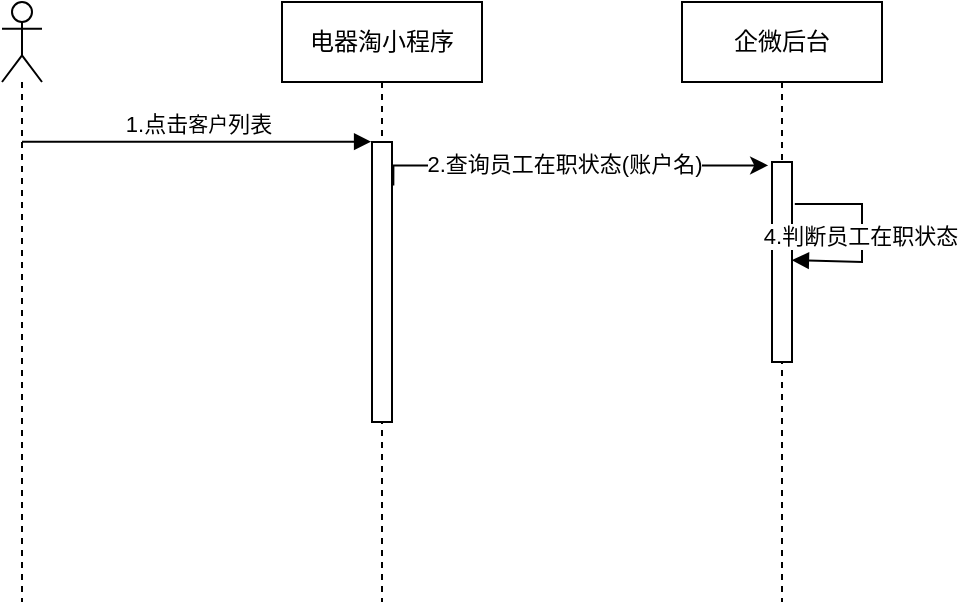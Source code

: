 <mxfile version="16.4.2" type="github">
  <diagram id="HNzaIMFUExI_mXiagAkN" name="第 1 页">
    <mxGraphModel dx="757" dy="550" grid="1" gridSize="10" guides="1" tooltips="1" connect="1" arrows="1" fold="1" page="1" pageScale="1" pageWidth="827" pageHeight="1169" math="0" shadow="0">
      <root>
        <mxCell id="0" />
        <mxCell id="1" parent="0" />
        <mxCell id="PaaChemKfkDf0DEPFf0G-5" value="电器淘小程序" style="shape=umlLifeline;perimeter=lifelinePerimeter;whiteSpace=wrap;html=1;container=1;collapsible=0;recursiveResize=0;outlineConnect=0;" vertex="1" parent="1">
          <mxGeometry x="210" y="120" width="100" height="300" as="geometry" />
        </mxCell>
        <mxCell id="PaaChemKfkDf0DEPFf0G-12" value="" style="html=1;points=[];perimeter=orthogonalPerimeter;" vertex="1" parent="PaaChemKfkDf0DEPFf0G-5">
          <mxGeometry x="45" y="70" width="10" height="140" as="geometry" />
        </mxCell>
        <mxCell id="PaaChemKfkDf0DEPFf0G-10" value="企微后台" style="shape=umlLifeline;perimeter=lifelinePerimeter;whiteSpace=wrap;html=1;container=1;collapsible=0;recursiveResize=0;outlineConnect=0;" vertex="1" parent="1">
          <mxGeometry x="410" y="120" width="100" height="300" as="geometry" />
        </mxCell>
        <mxCell id="PaaChemKfkDf0DEPFf0G-13" value="" style="html=1;points=[];perimeter=orthogonalPerimeter;" vertex="1" parent="PaaChemKfkDf0DEPFf0G-10">
          <mxGeometry x="45" y="80" width="10" height="100" as="geometry" />
        </mxCell>
        <mxCell id="PaaChemKfkDf0DEPFf0G-49" value="" style="html=1;verticalAlign=bottom;endArrow=block;rounded=0;exitX=1.141;exitY=0.21;exitDx=0;exitDy=0;exitPerimeter=0;entryX=0.993;entryY=0.491;entryDx=0;entryDy=0;entryPerimeter=0;" edge="1" parent="PaaChemKfkDf0DEPFf0G-10" source="PaaChemKfkDf0DEPFf0G-13" target="PaaChemKfkDf0DEPFf0G-13">
          <mxGeometry width="80" relative="1" as="geometry">
            <mxPoint x="100" y="110" as="sourcePoint" />
            <mxPoint x="180" y="110" as="targetPoint" />
            <Array as="points">
              <mxPoint x="90" y="101" />
              <mxPoint x="90" y="130" />
            </Array>
          </mxGeometry>
        </mxCell>
        <mxCell id="PaaChemKfkDf0DEPFf0G-50" value="4.判断员工在职状态" style="edgeLabel;html=1;align=center;verticalAlign=middle;resizable=0;points=[];" vertex="1" connectable="0" parent="PaaChemKfkDf0DEPFf0G-49">
          <mxGeometry x="0.006" y="-1" relative="1" as="geometry">
            <mxPoint as="offset" />
          </mxGeometry>
        </mxCell>
        <mxCell id="PaaChemKfkDf0DEPFf0G-15" value="" style="shape=umlLifeline;participant=umlActor;perimeter=lifelinePerimeter;whiteSpace=wrap;html=1;container=1;collapsible=0;recursiveResize=0;verticalAlign=top;spacingTop=36;outlineConnect=0;" vertex="1" parent="1">
          <mxGeometry x="70" y="120" width="20" height="300" as="geometry" />
        </mxCell>
        <mxCell id="PaaChemKfkDf0DEPFf0G-28" value="1.点击&lt;font style=&quot;font-size: 10px&quot;&gt;客户&lt;/font&gt;列表" style="html=1;verticalAlign=bottom;endArrow=block;rounded=0;entryX=-0.044;entryY=-0.001;entryDx=0;entryDy=0;entryPerimeter=0;" edge="1" parent="1" source="PaaChemKfkDf0DEPFf0G-15" target="PaaChemKfkDf0DEPFf0G-12">
          <mxGeometry width="80" relative="1" as="geometry">
            <mxPoint x="85" y="194" as="sourcePoint" />
            <mxPoint x="410" y="310" as="targetPoint" />
          </mxGeometry>
        </mxCell>
        <mxCell id="PaaChemKfkDf0DEPFf0G-36" style="edgeStyle=orthogonalEdgeStyle;rounded=0;orthogonalLoop=1;jettySize=auto;html=1;entryX=-0.193;entryY=0.017;entryDx=0;entryDy=0;entryPerimeter=0;exitX=1.067;exitY=0.155;exitDx=0;exitDy=0;exitPerimeter=0;" edge="1" parent="1" source="PaaChemKfkDf0DEPFf0G-12" target="PaaChemKfkDf0DEPFf0G-13">
          <mxGeometry relative="1" as="geometry">
            <Array as="points">
              <mxPoint x="266" y="202" />
            </Array>
          </mxGeometry>
        </mxCell>
        <mxCell id="PaaChemKfkDf0DEPFf0G-41" value="2.查询员工在职状态(账户名)" style="edgeLabel;html=1;align=center;verticalAlign=middle;resizable=0;points=[];" vertex="1" connectable="0" parent="PaaChemKfkDf0DEPFf0G-36">
          <mxGeometry x="-0.031" y="1" relative="1" as="geometry">
            <mxPoint as="offset" />
          </mxGeometry>
        </mxCell>
      </root>
    </mxGraphModel>
  </diagram>
</mxfile>
